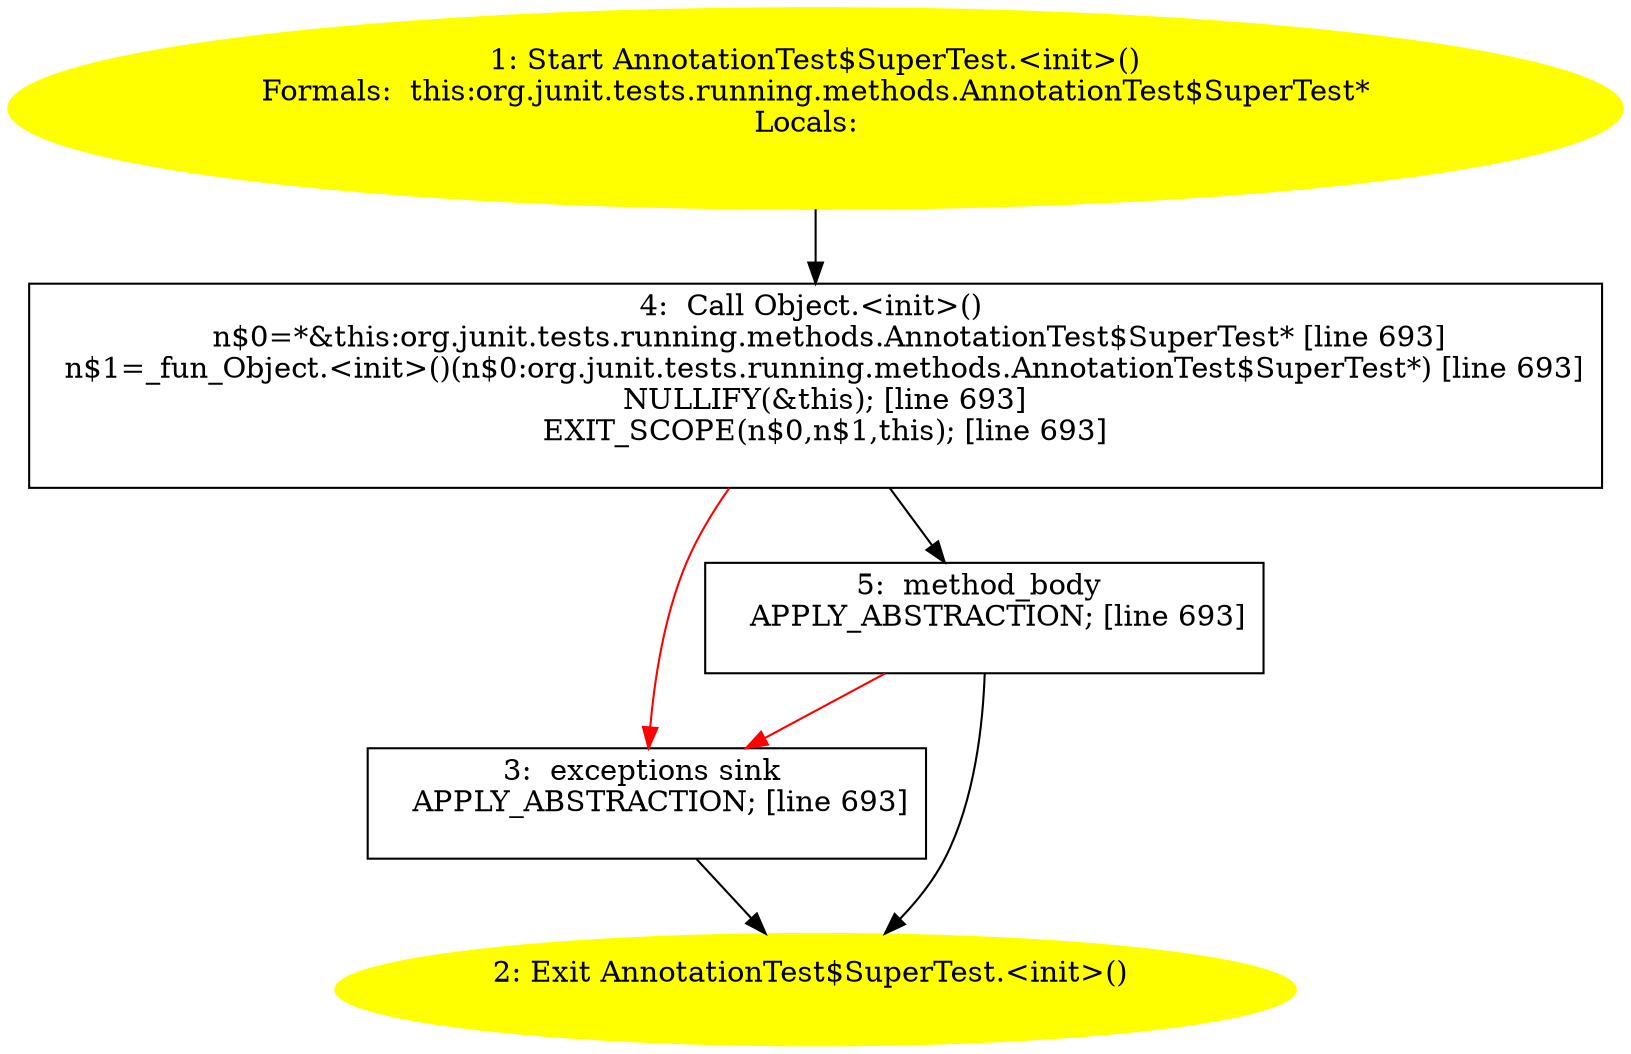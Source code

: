 /* @generated */
digraph cfg {
"org.junit.tests.running.methods.AnnotationTest$SuperTest.<init>().59b13b14216c8e8e8281e27172d29f92_1" [label="1: Start AnnotationTest$SuperTest.<init>()\nFormals:  this:org.junit.tests.running.methods.AnnotationTest$SuperTest*\nLocals:  \n  " color=yellow style=filled]
	

	 "org.junit.tests.running.methods.AnnotationTest$SuperTest.<init>().59b13b14216c8e8e8281e27172d29f92_1" -> "org.junit.tests.running.methods.AnnotationTest$SuperTest.<init>().59b13b14216c8e8e8281e27172d29f92_4" ;
"org.junit.tests.running.methods.AnnotationTest$SuperTest.<init>().59b13b14216c8e8e8281e27172d29f92_2" [label="2: Exit AnnotationTest$SuperTest.<init>() \n  " color=yellow style=filled]
	

"org.junit.tests.running.methods.AnnotationTest$SuperTest.<init>().59b13b14216c8e8e8281e27172d29f92_3" [label="3:  exceptions sink \n   APPLY_ABSTRACTION; [line 693]\n " shape="box"]
	

	 "org.junit.tests.running.methods.AnnotationTest$SuperTest.<init>().59b13b14216c8e8e8281e27172d29f92_3" -> "org.junit.tests.running.methods.AnnotationTest$SuperTest.<init>().59b13b14216c8e8e8281e27172d29f92_2" ;
"org.junit.tests.running.methods.AnnotationTest$SuperTest.<init>().59b13b14216c8e8e8281e27172d29f92_4" [label="4:  Call Object.<init>() \n   n$0=*&this:org.junit.tests.running.methods.AnnotationTest$SuperTest* [line 693]\n  n$1=_fun_Object.<init>()(n$0:org.junit.tests.running.methods.AnnotationTest$SuperTest*) [line 693]\n  NULLIFY(&this); [line 693]\n  EXIT_SCOPE(n$0,n$1,this); [line 693]\n " shape="box"]
	

	 "org.junit.tests.running.methods.AnnotationTest$SuperTest.<init>().59b13b14216c8e8e8281e27172d29f92_4" -> "org.junit.tests.running.methods.AnnotationTest$SuperTest.<init>().59b13b14216c8e8e8281e27172d29f92_5" ;
	 "org.junit.tests.running.methods.AnnotationTest$SuperTest.<init>().59b13b14216c8e8e8281e27172d29f92_4" -> "org.junit.tests.running.methods.AnnotationTest$SuperTest.<init>().59b13b14216c8e8e8281e27172d29f92_3" [color="red" ];
"org.junit.tests.running.methods.AnnotationTest$SuperTest.<init>().59b13b14216c8e8e8281e27172d29f92_5" [label="5:  method_body \n   APPLY_ABSTRACTION; [line 693]\n " shape="box"]
	

	 "org.junit.tests.running.methods.AnnotationTest$SuperTest.<init>().59b13b14216c8e8e8281e27172d29f92_5" -> "org.junit.tests.running.methods.AnnotationTest$SuperTest.<init>().59b13b14216c8e8e8281e27172d29f92_2" ;
	 "org.junit.tests.running.methods.AnnotationTest$SuperTest.<init>().59b13b14216c8e8e8281e27172d29f92_5" -> "org.junit.tests.running.methods.AnnotationTest$SuperTest.<init>().59b13b14216c8e8e8281e27172d29f92_3" [color="red" ];
}
